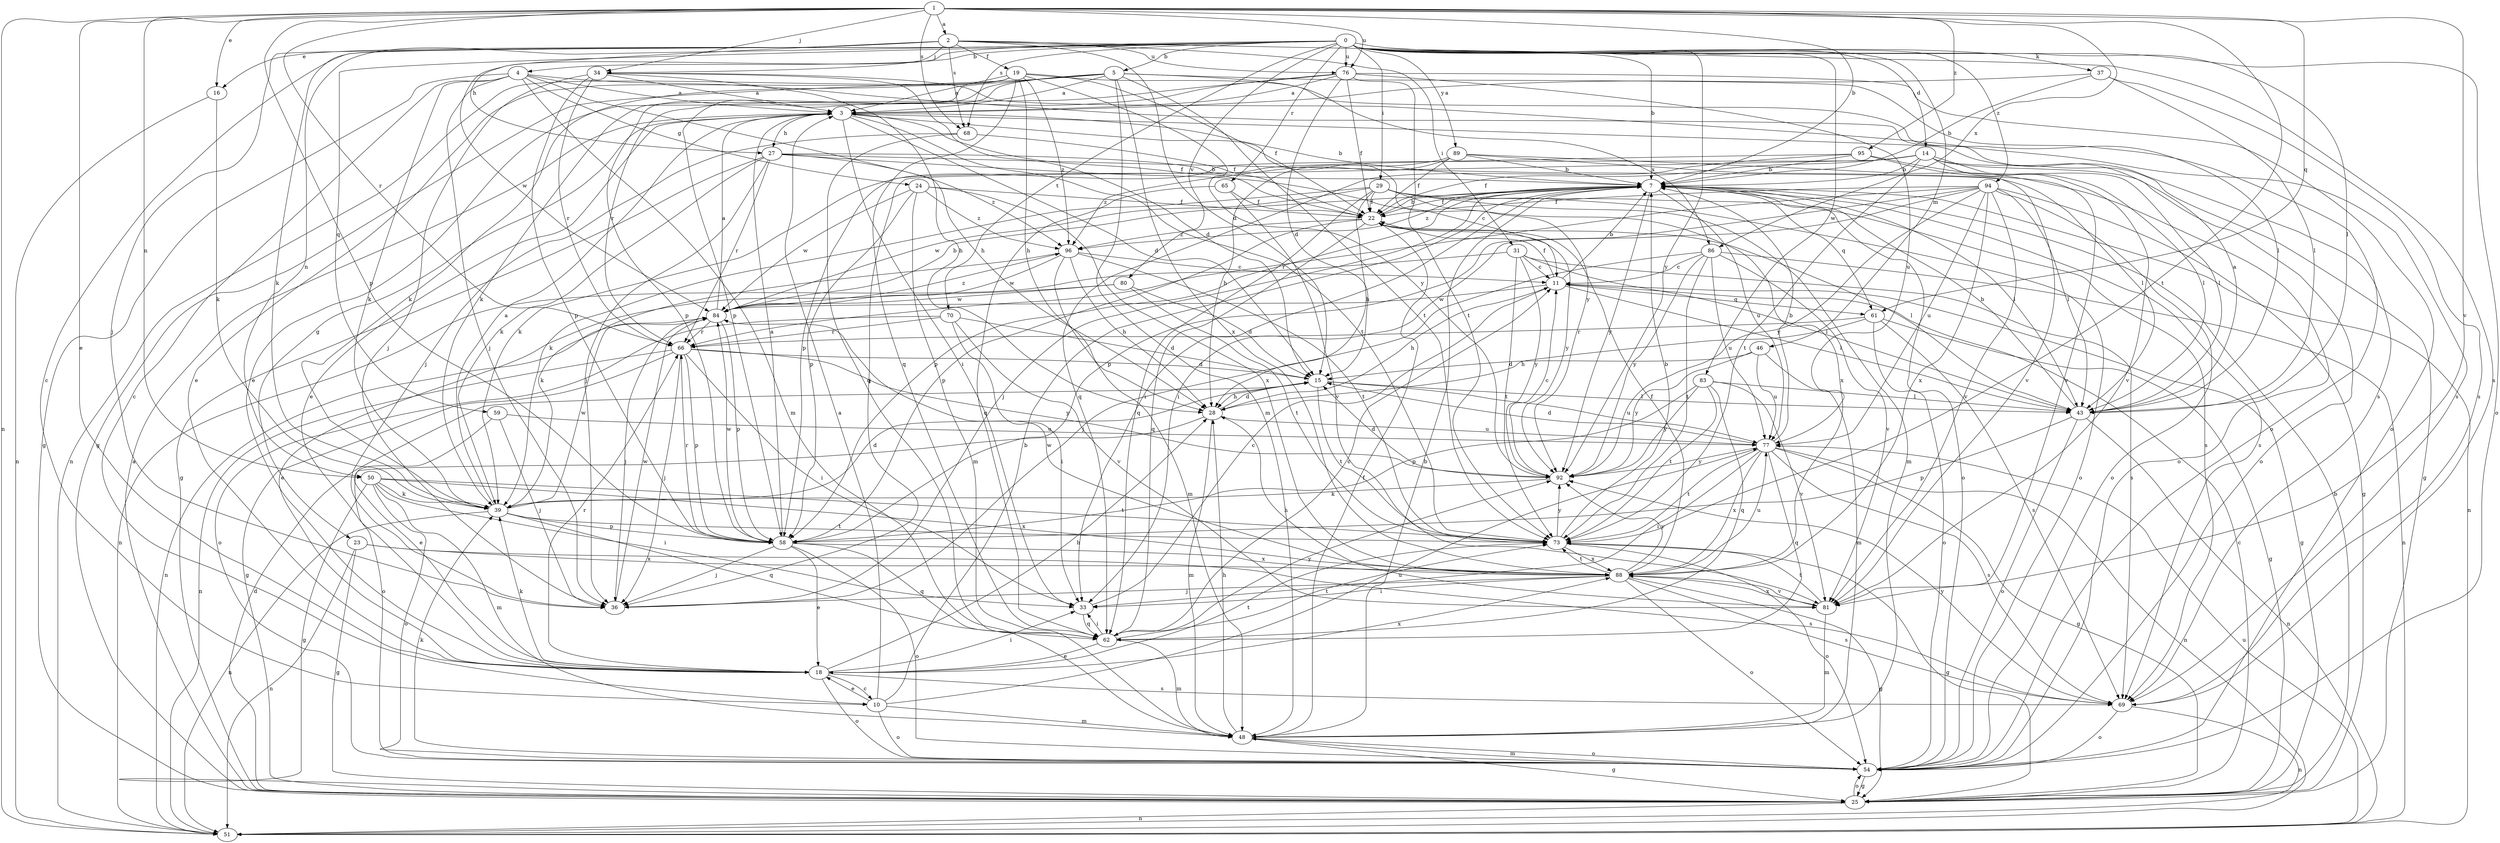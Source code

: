 strict digraph  {
0;
1;
2;
3;
4;
5;
7;
10;
11;
14;
15;
16;
18;
19;
22;
23;
24;
25;
27;
28;
29;
31;
33;
34;
36;
37;
39;
43;
46;
48;
50;
51;
54;
58;
59;
61;
62;
65;
66;
68;
69;
70;
73;
76;
77;
80;
81;
83;
84;
86;
88;
89;
92;
94;
95;
96;
0 -> 4  [label=b];
0 -> 5  [label=b];
0 -> 7  [label=b];
0 -> 10  [label=c];
0 -> 14  [label=d];
0 -> 16  [label=e];
0 -> 29  [label=i];
0 -> 37  [label=k];
0 -> 43  [label=l];
0 -> 46  [label=m];
0 -> 50  [label=n];
0 -> 54  [label=o];
0 -> 59  [label=q];
0 -> 65  [label=r];
0 -> 68  [label=s];
0 -> 70  [label=t];
0 -> 76  [label=u];
0 -> 80  [label=v];
0 -> 83  [label=w];
0 -> 84  [label=w];
0 -> 89  [label=y];
0 -> 92  [label=y];
0 -> 94  [label=z];
1 -> 2  [label=a];
1 -> 7  [label=b];
1 -> 16  [label=e];
1 -> 18  [label=e];
1 -> 34  [label=j];
1 -> 50  [label=n];
1 -> 51  [label=n];
1 -> 58  [label=p];
1 -> 61  [label=q];
1 -> 66  [label=r];
1 -> 68  [label=s];
1 -> 73  [label=t];
1 -> 76  [label=u];
1 -> 81  [label=v];
1 -> 86  [label=x];
1 -> 95  [label=z];
2 -> 15  [label=d];
2 -> 19  [label=f];
2 -> 27  [label=h];
2 -> 31  [label=i];
2 -> 34  [label=j];
2 -> 36  [label=j];
2 -> 39  [label=k];
2 -> 68  [label=s];
2 -> 69  [label=s];
2 -> 76  [label=u];
3 -> 7  [label=b];
3 -> 15  [label=d];
3 -> 18  [label=e];
3 -> 22  [label=f];
3 -> 23  [label=g];
3 -> 27  [label=h];
3 -> 33  [label=i];
3 -> 73  [label=t];
3 -> 92  [label=y];
4 -> 3  [label=a];
4 -> 10  [label=c];
4 -> 24  [label=g];
4 -> 25  [label=g];
4 -> 28  [label=h];
4 -> 36  [label=j];
4 -> 39  [label=k];
4 -> 48  [label=m];
4 -> 69  [label=s];
5 -> 3  [label=a];
5 -> 18  [label=e];
5 -> 25  [label=g];
5 -> 39  [label=k];
5 -> 48  [label=m];
5 -> 54  [label=o];
5 -> 58  [label=p];
5 -> 73  [label=t];
5 -> 86  [label=x];
5 -> 88  [label=x];
7 -> 22  [label=f];
7 -> 33  [label=i];
7 -> 36  [label=j];
7 -> 43  [label=l];
7 -> 51  [label=n];
7 -> 54  [label=o];
7 -> 58  [label=p];
7 -> 61  [label=q];
7 -> 69  [label=s];
7 -> 77  [label=u];
7 -> 92  [label=y];
7 -> 96  [label=z];
10 -> 3  [label=a];
10 -> 7  [label=b];
10 -> 18  [label=e];
10 -> 48  [label=m];
10 -> 54  [label=o];
10 -> 77  [label=u];
11 -> 7  [label=b];
11 -> 22  [label=f];
11 -> 25  [label=g];
11 -> 28  [label=h];
11 -> 43  [label=l];
11 -> 61  [label=q];
11 -> 84  [label=w];
14 -> 7  [label=b];
14 -> 22  [label=f];
14 -> 25  [label=g];
14 -> 36  [label=j];
14 -> 39  [label=k];
14 -> 43  [label=l];
14 -> 54  [label=o];
14 -> 73  [label=t];
14 -> 81  [label=v];
15 -> 28  [label=h];
15 -> 43  [label=l];
15 -> 73  [label=t];
15 -> 77  [label=u];
16 -> 39  [label=k];
16 -> 51  [label=n];
18 -> 10  [label=c];
18 -> 28  [label=h];
18 -> 33  [label=i];
18 -> 39  [label=k];
18 -> 54  [label=o];
18 -> 66  [label=r];
18 -> 69  [label=s];
18 -> 73  [label=t];
18 -> 88  [label=x];
19 -> 3  [label=a];
19 -> 18  [label=e];
19 -> 22  [label=f];
19 -> 28  [label=h];
19 -> 39  [label=k];
19 -> 43  [label=l];
19 -> 51  [label=n];
19 -> 62  [label=q];
19 -> 92  [label=y];
19 -> 96  [label=z];
22 -> 7  [label=b];
22 -> 43  [label=l];
22 -> 58  [label=p];
22 -> 62  [label=q];
22 -> 92  [label=y];
22 -> 96  [label=z];
23 -> 25  [label=g];
23 -> 51  [label=n];
23 -> 69  [label=s];
23 -> 88  [label=x];
24 -> 22  [label=f];
24 -> 48  [label=m];
24 -> 58  [label=p];
24 -> 84  [label=w];
24 -> 88  [label=x];
24 -> 96  [label=z];
25 -> 3  [label=a];
25 -> 7  [label=b];
25 -> 11  [label=c];
25 -> 15  [label=d];
25 -> 51  [label=n];
25 -> 54  [label=o];
27 -> 7  [label=b];
27 -> 11  [label=c];
27 -> 25  [label=g];
27 -> 36  [label=j];
27 -> 39  [label=k];
27 -> 43  [label=l];
27 -> 66  [label=r];
27 -> 96  [label=z];
28 -> 15  [label=d];
28 -> 48  [label=m];
28 -> 54  [label=o];
28 -> 77  [label=u];
29 -> 22  [label=f];
29 -> 28  [label=h];
29 -> 39  [label=k];
29 -> 48  [label=m];
29 -> 54  [label=o];
29 -> 62  [label=q];
29 -> 69  [label=s];
29 -> 84  [label=w];
29 -> 88  [label=x];
31 -> 11  [label=c];
31 -> 43  [label=l];
31 -> 51  [label=n];
31 -> 69  [label=s];
31 -> 73  [label=t];
31 -> 92  [label=y];
33 -> 11  [label=c];
33 -> 62  [label=q];
34 -> 3  [label=a];
34 -> 15  [label=d];
34 -> 28  [label=h];
34 -> 36  [label=j];
34 -> 58  [label=p];
34 -> 66  [label=r];
34 -> 69  [label=s];
36 -> 84  [label=w];
37 -> 3  [label=a];
37 -> 7  [label=b];
37 -> 43  [label=l];
37 -> 69  [label=s];
39 -> 3  [label=a];
39 -> 15  [label=d];
39 -> 51  [label=n];
39 -> 58  [label=p];
39 -> 62  [label=q];
39 -> 73  [label=t];
39 -> 84  [label=w];
43 -> 3  [label=a];
43 -> 7  [label=b];
43 -> 51  [label=n];
43 -> 54  [label=o];
43 -> 58  [label=p];
46 -> 15  [label=d];
46 -> 48  [label=m];
46 -> 77  [label=u];
46 -> 92  [label=y];
48 -> 7  [label=b];
48 -> 22  [label=f];
48 -> 25  [label=g];
48 -> 28  [label=h];
48 -> 54  [label=o];
50 -> 25  [label=g];
50 -> 33  [label=i];
50 -> 39  [label=k];
50 -> 48  [label=m];
50 -> 54  [label=o];
50 -> 73  [label=t];
50 -> 88  [label=x];
51 -> 77  [label=u];
54 -> 25  [label=g];
54 -> 39  [label=k];
54 -> 48  [label=m];
58 -> 3  [label=a];
58 -> 18  [label=e];
58 -> 36  [label=j];
58 -> 54  [label=o];
58 -> 62  [label=q];
58 -> 66  [label=r];
58 -> 84  [label=w];
58 -> 88  [label=x];
59 -> 18  [label=e];
59 -> 36  [label=j];
59 -> 77  [label=u];
61 -> 25  [label=g];
61 -> 28  [label=h];
61 -> 54  [label=o];
61 -> 66  [label=r];
61 -> 69  [label=s];
62 -> 11  [label=c];
62 -> 18  [label=e];
62 -> 33  [label=i];
62 -> 48  [label=m];
62 -> 73  [label=t];
62 -> 92  [label=y];
65 -> 22  [label=f];
65 -> 62  [label=q];
65 -> 81  [label=v];
66 -> 15  [label=d];
66 -> 25  [label=g];
66 -> 33  [label=i];
66 -> 36  [label=j];
66 -> 51  [label=n];
66 -> 58  [label=p];
66 -> 92  [label=y];
68 -> 22  [label=f];
68 -> 36  [label=j];
68 -> 62  [label=q];
69 -> 51  [label=n];
69 -> 54  [label=o];
69 -> 92  [label=y];
70 -> 15  [label=d];
70 -> 33  [label=i];
70 -> 54  [label=o];
70 -> 66  [label=r];
70 -> 81  [label=v];
73 -> 7  [label=b];
73 -> 25  [label=g];
73 -> 54  [label=o];
73 -> 88  [label=x];
73 -> 92  [label=y];
76 -> 3  [label=a];
76 -> 15  [label=d];
76 -> 22  [label=f];
76 -> 54  [label=o];
76 -> 58  [label=p];
76 -> 66  [label=r];
76 -> 73  [label=t];
76 -> 77  [label=u];
77 -> 7  [label=b];
77 -> 15  [label=d];
77 -> 25  [label=g];
77 -> 33  [label=i];
77 -> 51  [label=n];
77 -> 62  [label=q];
77 -> 69  [label=s];
77 -> 73  [label=t];
77 -> 88  [label=x];
77 -> 92  [label=y];
80 -> 15  [label=d];
80 -> 18  [label=e];
80 -> 73  [label=t];
80 -> 84  [label=w];
81 -> 28  [label=h];
81 -> 48  [label=m];
81 -> 73  [label=t];
81 -> 88  [label=x];
83 -> 43  [label=l];
83 -> 58  [label=p];
83 -> 62  [label=q];
83 -> 73  [label=t];
83 -> 81  [label=v];
83 -> 92  [label=y];
84 -> 3  [label=a];
84 -> 7  [label=b];
84 -> 36  [label=j];
84 -> 51  [label=n];
84 -> 58  [label=p];
84 -> 66  [label=r];
84 -> 96  [label=z];
86 -> 11  [label=c];
86 -> 36  [label=j];
86 -> 51  [label=n];
86 -> 73  [label=t];
86 -> 77  [label=u];
86 -> 81  [label=v];
86 -> 92  [label=y];
88 -> 22  [label=f];
88 -> 25  [label=g];
88 -> 33  [label=i];
88 -> 36  [label=j];
88 -> 54  [label=o];
88 -> 69  [label=s];
88 -> 73  [label=t];
88 -> 77  [label=u];
88 -> 81  [label=v];
88 -> 84  [label=w];
88 -> 92  [label=y];
89 -> 7  [label=b];
89 -> 22  [label=f];
89 -> 28  [label=h];
89 -> 54  [label=o];
89 -> 81  [label=v];
89 -> 96  [label=z];
92 -> 11  [label=c];
92 -> 15  [label=d];
92 -> 39  [label=k];
94 -> 22  [label=f];
94 -> 25  [label=g];
94 -> 33  [label=i];
94 -> 43  [label=l];
94 -> 54  [label=o];
94 -> 58  [label=p];
94 -> 66  [label=r];
94 -> 77  [label=u];
94 -> 81  [label=v];
94 -> 88  [label=x];
94 -> 92  [label=y];
95 -> 7  [label=b];
95 -> 43  [label=l];
95 -> 58  [label=p];
95 -> 62  [label=q];
95 -> 81  [label=v];
96 -> 11  [label=c];
96 -> 28  [label=h];
96 -> 39  [label=k];
96 -> 48  [label=m];
96 -> 73  [label=t];
96 -> 84  [label=w];
}
